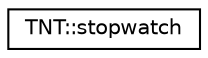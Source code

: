 digraph G
{
  edge [fontname="Helvetica",fontsize="10",labelfontname="Helvetica",labelfontsize="10"];
  node [fontname="Helvetica",fontsize="10",shape=record];
  rankdir=LR;
  Node1 [label="TNT::stopwatch",height=0.2,width=0.4,color="black", fillcolor="white", style="filled",URL="$da/d83/classTNT_1_1stopwatch.html"];
}
